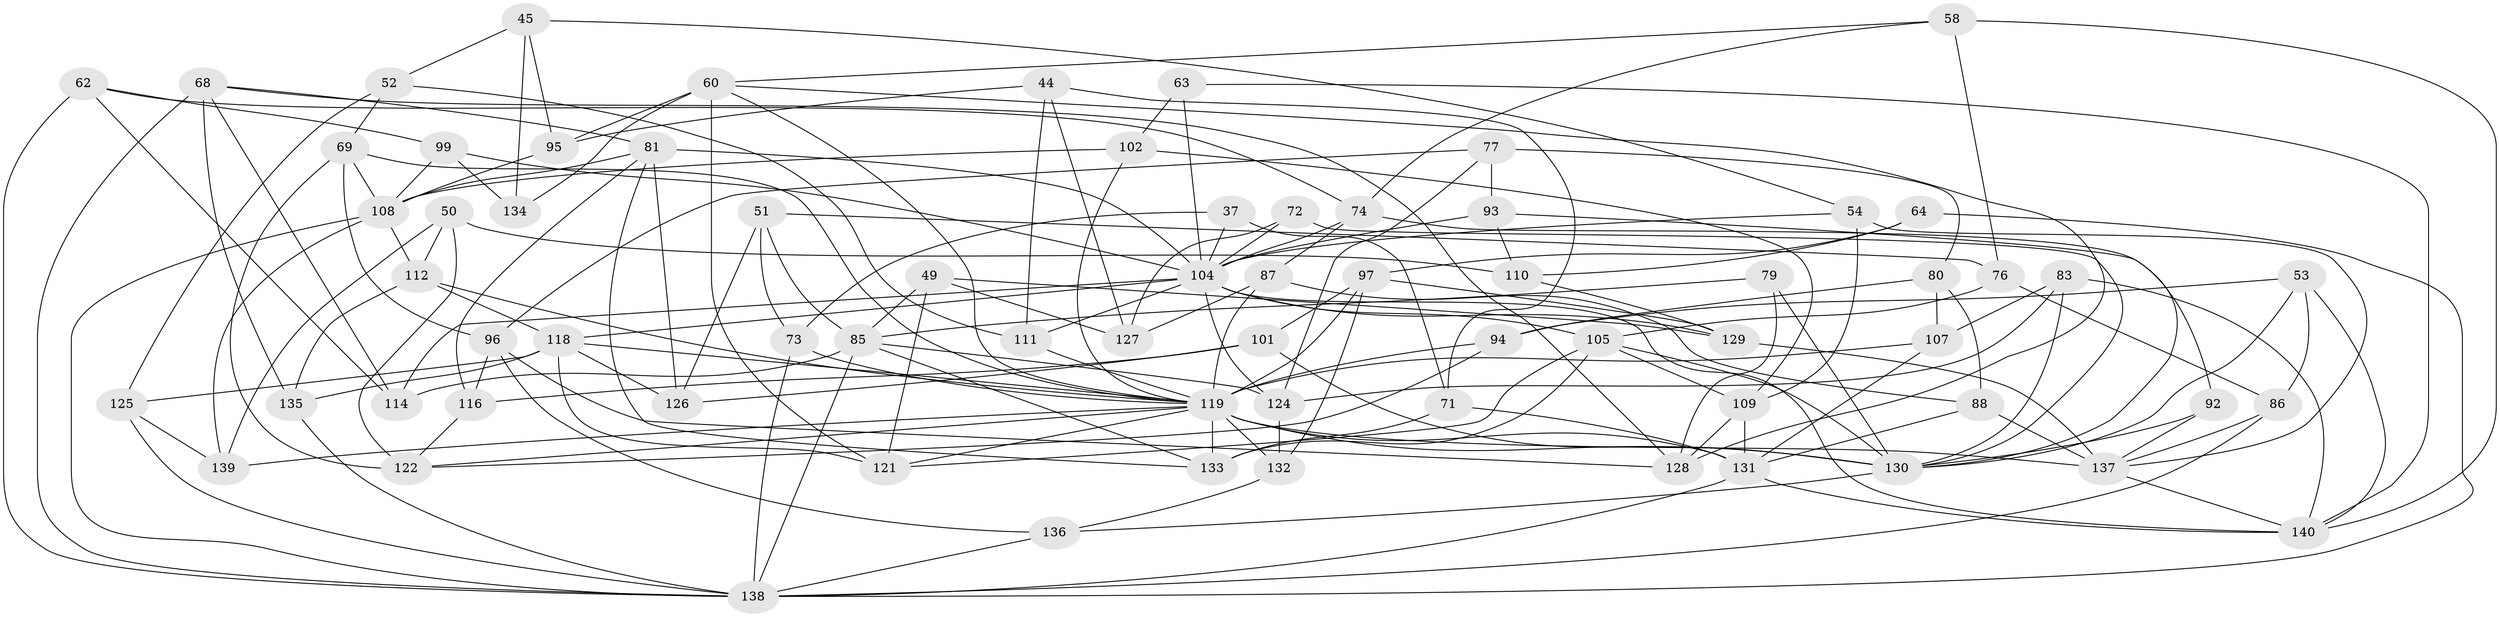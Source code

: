 // original degree distribution, {4: 1.0}
// Generated by graph-tools (version 1.1) at 2025/56/03/09/25 04:56:12]
// undirected, 70 vertices, 175 edges
graph export_dot {
graph [start="1"]
  node [color=gray90,style=filled];
  37;
  44;
  45 [super="+17"];
  49;
  50;
  51;
  52;
  53;
  54;
  58;
  60 [super="+41"];
  62;
  63;
  64;
  68 [super="+8"];
  69 [super="+65"];
  71;
  72;
  73;
  74 [super="+46"];
  76;
  77;
  79;
  80;
  81 [super="+59"];
  83;
  85 [super="+56"];
  86;
  87;
  88;
  92;
  93;
  94;
  95 [super="+91"];
  96 [super="+78"];
  97 [super="+7+47"];
  99;
  101;
  102;
  104 [super="+6+11+9+84+39+98"];
  105 [super="+10+70"];
  107;
  108 [super="+31+106"];
  109 [super="+18"];
  110;
  111;
  112 [super="+14"];
  114;
  116;
  118 [super="+27+82"];
  119 [super="+115+100+113"];
  121 [super="+117"];
  122 [super="+26"];
  124 [super="+61"];
  125;
  126;
  127;
  128 [super="+2"];
  129 [super="+89"];
  130 [super="+66+120+103"];
  131 [super="+48"];
  132;
  133 [super="+16"];
  134;
  135 [super="+90"];
  136 [super="+3"];
  137 [super="+24+33+123"];
  138 [super="+42+55+57"];
  139;
  140 [super="+75"];
  37 -- 71;
  37 -- 73;
  37 -- 104 [weight=2];
  44 -- 71;
  44 -- 127;
  44 -- 111;
  44 -- 95;
  45 -- 134 [weight=2];
  45 -- 52;
  45 -- 54;
  45 -- 95 [weight=2];
  49 -- 121;
  49 -- 127;
  49 -- 129;
  49 -- 85;
  50 -- 122;
  50 -- 139;
  50 -- 112;
  50 -- 110;
  51 -- 126;
  51 -- 76;
  51 -- 73;
  51 -- 85;
  52 -- 111;
  52 -- 69;
  52 -- 125;
  53 -- 94;
  53 -- 86;
  53 -- 130;
  53 -- 140;
  54 -- 109;
  54 -- 137;
  54 -- 104;
  58 -- 74;
  58 -- 76;
  58 -- 60;
  58 -- 140;
  60 -- 134;
  60 -- 95 [weight=2];
  60 -- 121 [weight=2];
  60 -- 128;
  60 -- 119;
  62 -- 114;
  62 -- 99;
  62 -- 74;
  62 -- 138;
  63 -- 140;
  63 -- 102;
  63 -- 104 [weight=2];
  64 -- 138 [weight=2];
  64 -- 97;
  64 -- 110;
  68 -- 128;
  68 -- 114;
  68 -- 138 [weight=2];
  68 -- 81 [weight=2];
  68 -- 135 [weight=2];
  69 -- 96;
  69 -- 122 [weight=2];
  69 -- 108;
  69 -- 119;
  71 -- 133;
  71 -- 131;
  72 -- 127;
  72 -- 104 [weight=2];
  72 -- 130;
  73 -- 119;
  73 -- 138;
  74 -- 92 [weight=2];
  74 -- 87;
  74 -- 104;
  76 -- 86;
  76 -- 105;
  77 -- 124;
  77 -- 80;
  77 -- 93;
  77 -- 96;
  79 -- 128 [weight=2];
  79 -- 85;
  79 -- 130;
  80 -- 88;
  80 -- 107;
  80 -- 94;
  81 -- 133;
  81 -- 116;
  81 -- 126;
  81 -- 104 [weight=2];
  81 -- 108;
  83 -- 107;
  83 -- 130;
  83 -- 124;
  83 -- 140;
  85 -- 114;
  85 -- 133;
  85 -- 124;
  85 -- 138 [weight=2];
  86 -- 137;
  86 -- 138;
  87 -- 127;
  87 -- 119;
  87 -- 88;
  88 -- 131;
  88 -- 137;
  92 -- 130;
  92 -- 137;
  93 -- 110;
  93 -- 130;
  93 -- 104;
  94 -- 122;
  94 -- 119;
  95 -- 108;
  96 -- 136 [weight=2];
  96 -- 116;
  96 -- 128;
  97 -- 129 [weight=2];
  97 -- 101;
  97 -- 132;
  97 -- 119 [weight=3];
  99 -- 134;
  99 -- 108;
  99 -- 104;
  101 -- 126;
  101 -- 116;
  101 -- 130;
  102 -- 108;
  102 -- 109;
  102 -- 119;
  104 -- 118 [weight=4];
  104 -- 124 [weight=2];
  104 -- 111;
  104 -- 129 [weight=2];
  104 -- 105;
  104 -- 114;
  104 -- 140;
  105 -- 133 [weight=2];
  105 -- 130 [weight=2];
  105 -- 109;
  105 -- 121;
  107 -- 131;
  107 -- 119;
  108 -- 112;
  108 -- 139;
  108 -- 138;
  109 -- 131 [weight=2];
  109 -- 128;
  110 -- 129;
  111 -- 119;
  112 -- 135 [weight=2];
  112 -- 118;
  112 -- 119;
  116 -- 122;
  118 -- 125;
  118 -- 119;
  118 -- 135;
  118 -- 121;
  118 -- 126;
  119 -- 130 [weight=3];
  119 -- 131;
  119 -- 139;
  119 -- 122;
  119 -- 121;
  119 -- 133;
  119 -- 137 [weight=2];
  119 -- 132;
  124 -- 132;
  125 -- 139;
  125 -- 138;
  129 -- 137 [weight=2];
  130 -- 136 [weight=2];
  131 -- 138;
  131 -- 140;
  132 -- 136;
  135 -- 138;
  136 -- 138;
  137 -- 140 [weight=2];
}
